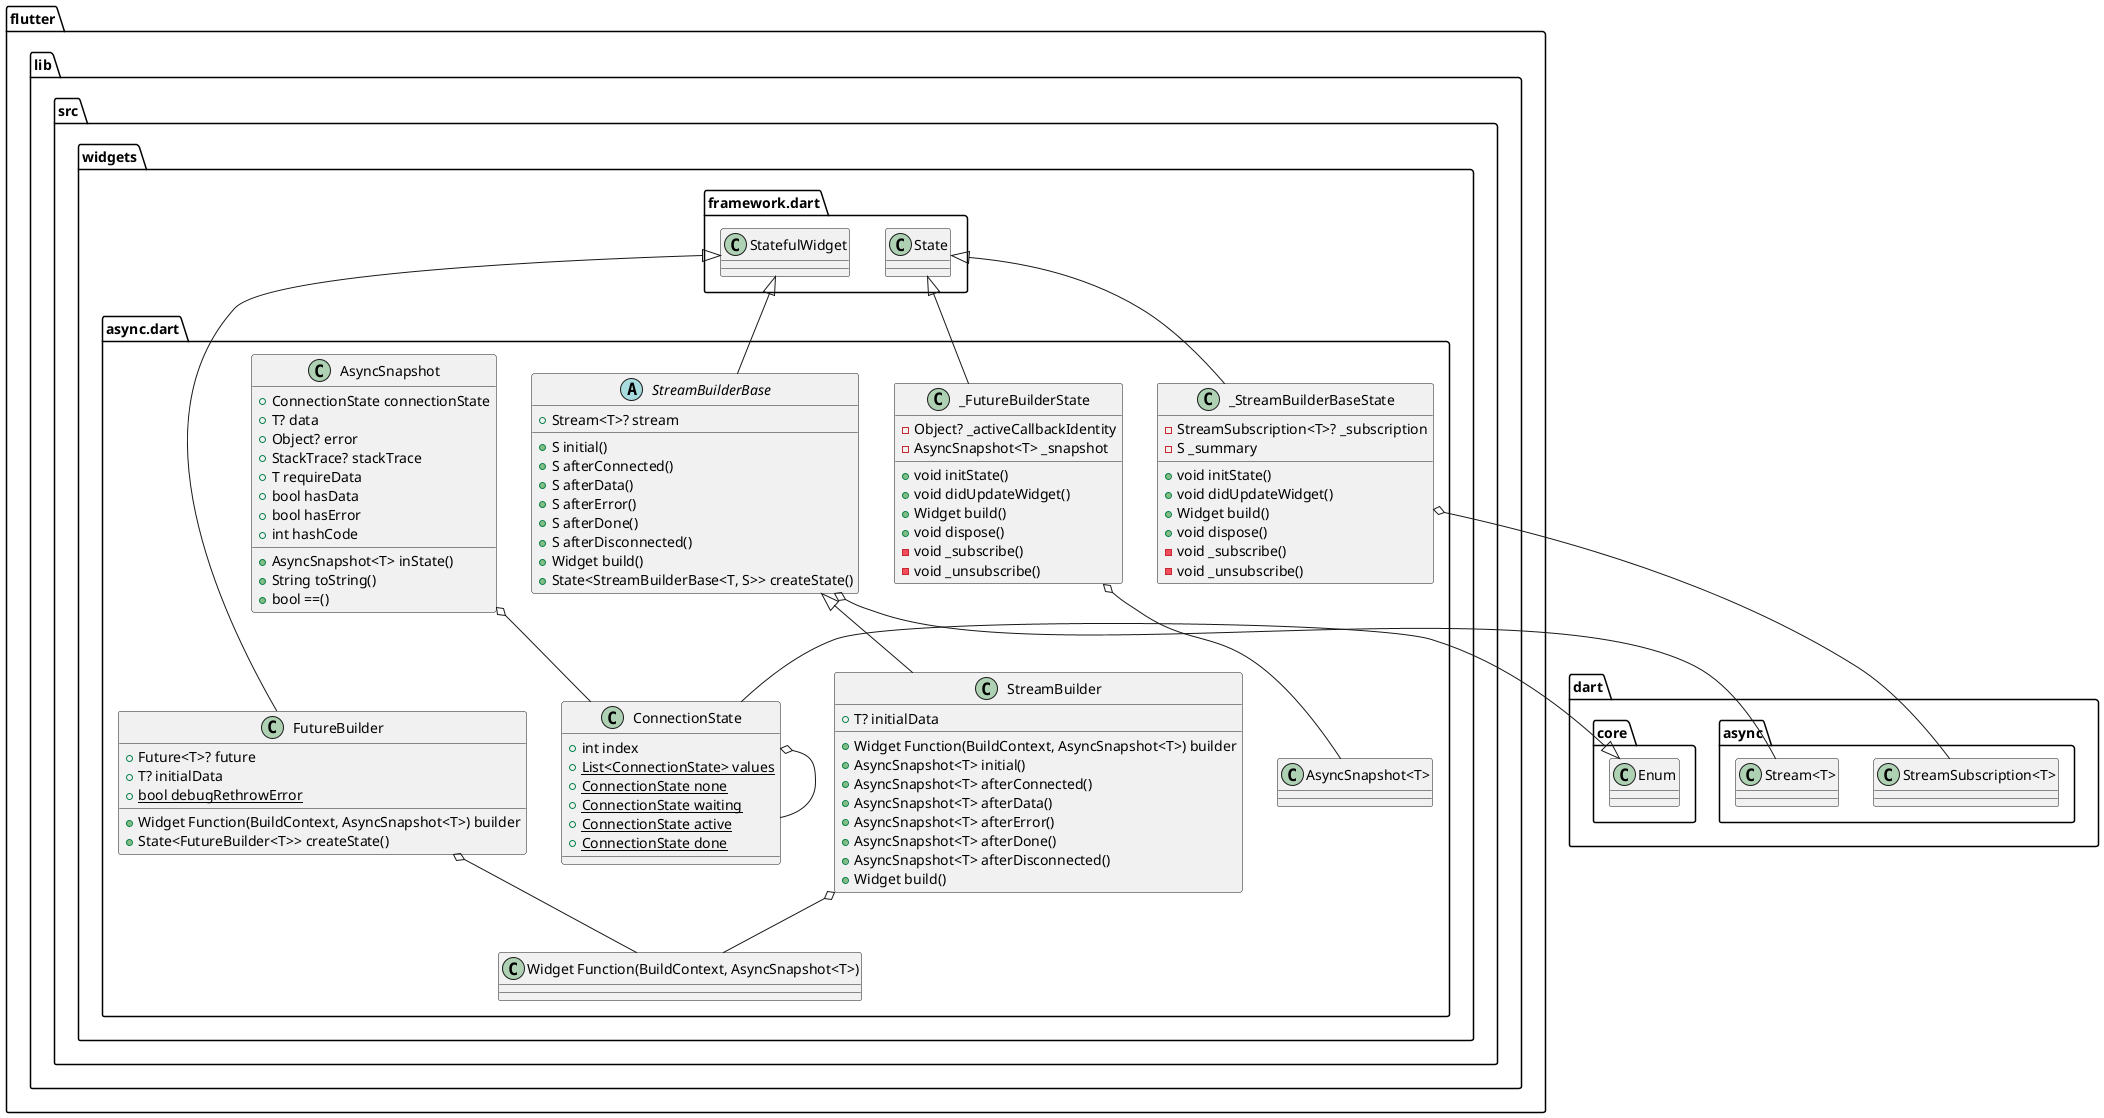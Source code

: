 @startuml
set namespaceSeparator ::

abstract class "flutter::lib::src::widgets::async.dart::StreamBuilderBase" {
  +Stream<T>? stream
  +S initial()
  +S afterConnected()
  +S afterData()
  +S afterError()
  +S afterDone()
  +S afterDisconnected()
  +Widget build()
  +State<StreamBuilderBase<T, S>> createState()
}

"flutter::lib::src::widgets::async.dart::StreamBuilderBase" o-- "dart::async::Stream<T>"
"flutter::lib::src::widgets::framework.dart::StatefulWidget" <|-- "flutter::lib::src::widgets::async.dart::StreamBuilderBase"

class "flutter::lib::src::widgets::async.dart::_StreamBuilderBaseState" {
  -StreamSubscription<T>? _subscription
  -S _summary
  +void initState()
  +void didUpdateWidget()
  +Widget build()
  +void dispose()
  -void _subscribe()
  -void _unsubscribe()
}

"flutter::lib::src::widgets::async.dart::_StreamBuilderBaseState" o-- "dart::async::StreamSubscription<T>"
"flutter::lib::src::widgets::framework.dart::State" <|-- "flutter::lib::src::widgets::async.dart::_StreamBuilderBaseState"

class "flutter::lib::src::widgets::async.dart::AsyncSnapshot" {
  +ConnectionState connectionState
  +T? data
  +Object? error
  +StackTrace? stackTrace
  +T requireData
  +bool hasData
  +bool hasError
  +int hashCode
  +AsyncSnapshot<T> inState()
  +String toString()
  +bool ==()
}

"flutter::lib::src::widgets::async.dart::AsyncSnapshot" o-- "flutter::lib::src::widgets::async.dart::ConnectionState"

class "flutter::lib::src::widgets::async.dart::StreamBuilder" {
  +Widget Function(BuildContext, AsyncSnapshot<T>) builder
  +T? initialData
  +AsyncSnapshot<T> initial()
  +AsyncSnapshot<T> afterConnected()
  +AsyncSnapshot<T> afterData()
  +AsyncSnapshot<T> afterError()
  +AsyncSnapshot<T> afterDone()
  +AsyncSnapshot<T> afterDisconnected()
  +Widget build()
}

"flutter::lib::src::widgets::async.dart::StreamBuilder" o-- "flutter::lib::src::widgets::async.dart::Widget Function(BuildContext, AsyncSnapshot<T>)"
"flutter::lib::src::widgets::async.dart::StreamBuilderBase" <|-- "flutter::lib::src::widgets::async.dart::StreamBuilder"

class "flutter::lib::src::widgets::async.dart::FutureBuilder" {
  +Future<T>? future
  +Widget Function(BuildContext, AsyncSnapshot<T>) builder
  +T? initialData
  {static} +bool debugRethrowError
  +State<FutureBuilder<T>> createState()
}

"flutter::lib::src::widgets::async.dart::FutureBuilder" o-- "flutter::lib::src::widgets::async.dart::Widget Function(BuildContext, AsyncSnapshot<T>)"
"flutter::lib::src::widgets::framework.dart::StatefulWidget" <|-- "flutter::lib::src::widgets::async.dart::FutureBuilder"

class "flutter::lib::src::widgets::async.dart::_FutureBuilderState" {
  -Object? _activeCallbackIdentity
  -AsyncSnapshot<T> _snapshot
  +void initState()
  +void didUpdateWidget()
  +Widget build()
  +void dispose()
  -void _subscribe()
  -void _unsubscribe()
}

"flutter::lib::src::widgets::async.dart::_FutureBuilderState" o-- "flutter::lib::src::widgets::async.dart::AsyncSnapshot<T>"
"flutter::lib::src::widgets::framework.dart::State" <|-- "flutter::lib::src::widgets::async.dart::_FutureBuilderState"

class "flutter::lib::src::widgets::async.dart::ConnectionState" {
  +int index
  {static} +List<ConnectionState> values
  {static} +ConnectionState none
  {static} +ConnectionState waiting
  {static} +ConnectionState active
  {static} +ConnectionState done
}

"flutter::lib::src::widgets::async.dart::ConnectionState" o-- "flutter::lib::src::widgets::async.dart::ConnectionState"
"dart::core::Enum" <|-- "flutter::lib::src::widgets::async.dart::ConnectionState"


@enduml